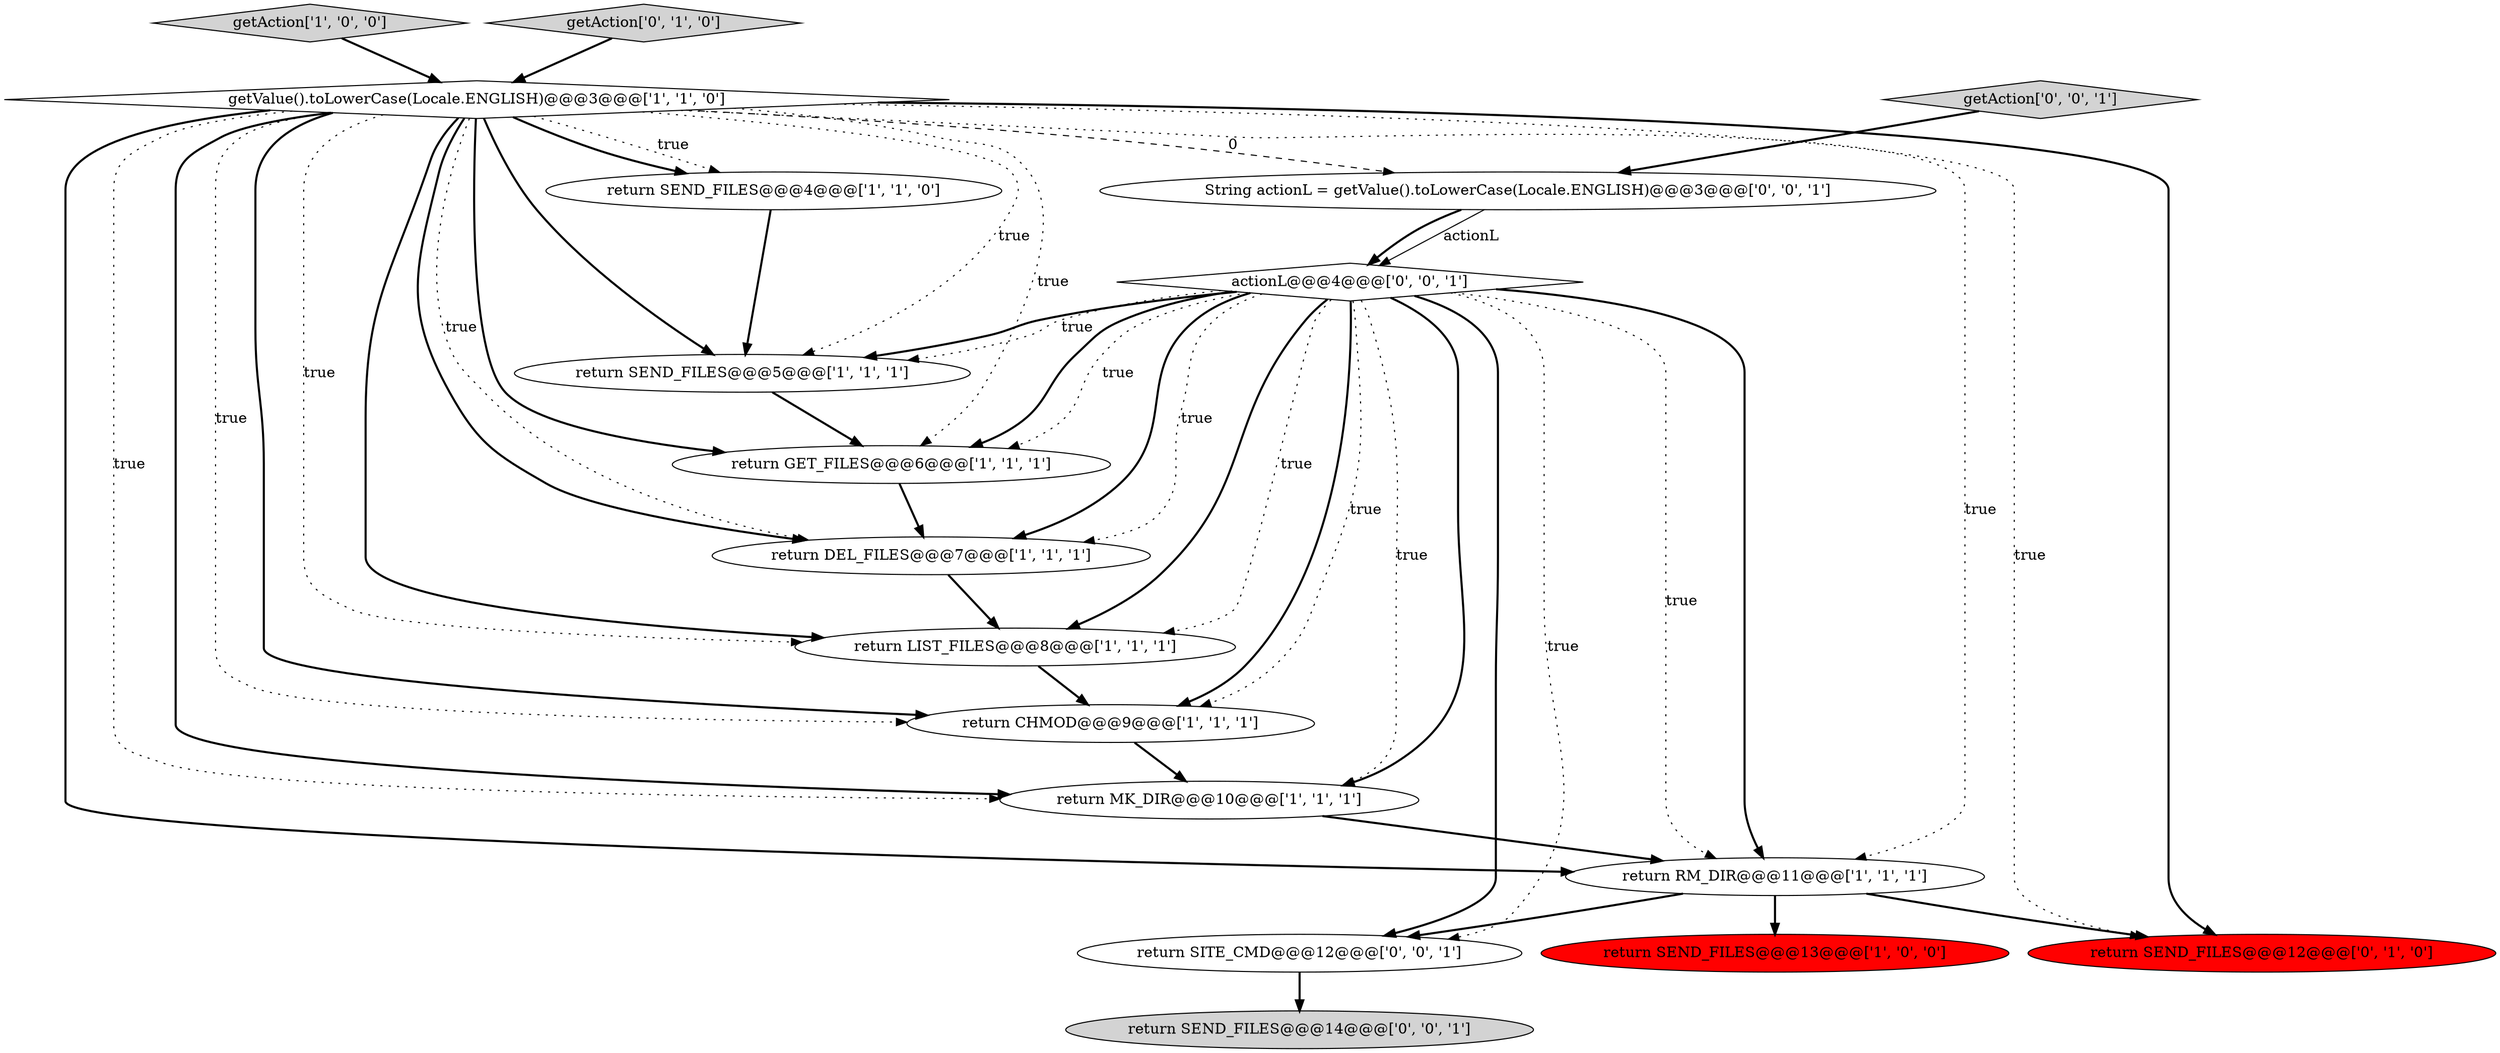 digraph {
10 [style = filled, label = "getValue().toLowerCase(Locale.ENGLISH)@@@3@@@['1', '1', '0']", fillcolor = white, shape = diamond image = "AAA0AAABBB1BBB"];
1 [style = filled, label = "return MK_DIR@@@10@@@['1', '1', '1']", fillcolor = white, shape = ellipse image = "AAA0AAABBB1BBB"];
17 [style = filled, label = "return SITE_CMD@@@12@@@['0', '0', '1']", fillcolor = white, shape = ellipse image = "AAA0AAABBB3BBB"];
6 [style = filled, label = "return SEND_FILES@@@4@@@['1', '1', '0']", fillcolor = white, shape = ellipse image = "AAA0AAABBB1BBB"];
0 [style = filled, label = "return SEND_FILES@@@13@@@['1', '0', '0']", fillcolor = red, shape = ellipse image = "AAA1AAABBB1BBB"];
9 [style = filled, label = "return GET_FILES@@@6@@@['1', '1', '1']", fillcolor = white, shape = ellipse image = "AAA0AAABBB1BBB"];
5 [style = filled, label = "return DEL_FILES@@@7@@@['1', '1', '1']", fillcolor = white, shape = ellipse image = "AAA0AAABBB1BBB"];
4 [style = filled, label = "getAction['1', '0', '0']", fillcolor = lightgray, shape = diamond image = "AAA0AAABBB1BBB"];
7 [style = filled, label = "return SEND_FILES@@@5@@@['1', '1', '1']", fillcolor = white, shape = ellipse image = "AAA0AAABBB1BBB"];
2 [style = filled, label = "return LIST_FILES@@@8@@@['1', '1', '1']", fillcolor = white, shape = ellipse image = "AAA0AAABBB1BBB"];
8 [style = filled, label = "return RM_DIR@@@11@@@['1', '1', '1']", fillcolor = white, shape = ellipse image = "AAA0AAABBB1BBB"];
16 [style = filled, label = "actionL@@@4@@@['0', '0', '1']", fillcolor = white, shape = diamond image = "AAA0AAABBB3BBB"];
13 [style = filled, label = "String actionL = getValue().toLowerCase(Locale.ENGLISH)@@@3@@@['0', '0', '1']", fillcolor = white, shape = ellipse image = "AAA0AAABBB3BBB"];
15 [style = filled, label = "getAction['0', '0', '1']", fillcolor = lightgray, shape = diamond image = "AAA0AAABBB3BBB"];
11 [style = filled, label = "getAction['0', '1', '0']", fillcolor = lightgray, shape = diamond image = "AAA0AAABBB2BBB"];
14 [style = filled, label = "return SEND_FILES@@@14@@@['0', '0', '1']", fillcolor = lightgray, shape = ellipse image = "AAA0AAABBB3BBB"];
3 [style = filled, label = "return CHMOD@@@9@@@['1', '1', '1']", fillcolor = white, shape = ellipse image = "AAA0AAABBB1BBB"];
12 [style = filled, label = "return SEND_FILES@@@12@@@['0', '1', '0']", fillcolor = red, shape = ellipse image = "AAA1AAABBB2BBB"];
4->10 [style = bold, label=""];
16->8 [style = dotted, label="true"];
10->8 [style = dotted, label="true"];
16->3 [style = bold, label=""];
10->6 [style = dotted, label="true"];
10->12 [style = dotted, label="true"];
16->9 [style = dotted, label="true"];
16->9 [style = bold, label=""];
16->2 [style = dotted, label="true"];
1->8 [style = bold, label=""];
15->13 [style = bold, label=""];
13->16 [style = solid, label="actionL"];
3->1 [style = bold, label=""];
16->8 [style = bold, label=""];
2->3 [style = bold, label=""];
16->17 [style = dotted, label="true"];
16->7 [style = bold, label=""];
10->3 [style = dotted, label="true"];
10->3 [style = bold, label=""];
16->17 [style = bold, label=""];
10->13 [style = dashed, label="0"];
16->2 [style = bold, label=""];
10->9 [style = dotted, label="true"];
10->5 [style = dotted, label="true"];
10->7 [style = bold, label=""];
16->3 [style = dotted, label="true"];
10->6 [style = bold, label=""];
13->16 [style = bold, label=""];
8->0 [style = bold, label=""];
7->9 [style = bold, label=""];
16->7 [style = dotted, label="true"];
8->17 [style = bold, label=""];
5->2 [style = bold, label=""];
10->5 [style = bold, label=""];
10->8 [style = bold, label=""];
16->1 [style = dotted, label="true"];
16->1 [style = bold, label=""];
10->2 [style = dotted, label="true"];
17->14 [style = bold, label=""];
10->12 [style = bold, label=""];
11->10 [style = bold, label=""];
16->5 [style = dotted, label="true"];
8->12 [style = bold, label=""];
9->5 [style = bold, label=""];
16->5 [style = bold, label=""];
10->2 [style = bold, label=""];
10->9 [style = bold, label=""];
10->1 [style = dotted, label="true"];
6->7 [style = bold, label=""];
10->1 [style = bold, label=""];
10->7 [style = dotted, label="true"];
}
